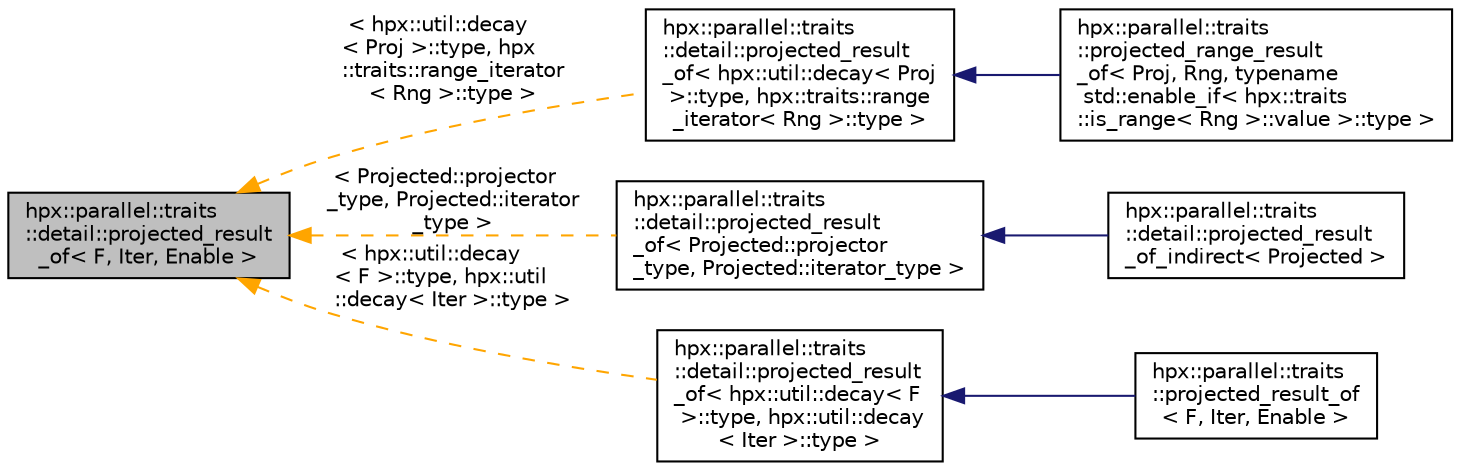 digraph "hpx::parallel::traits::detail::projected_result_of&lt; F, Iter, Enable &gt;"
{
  edge [fontname="Helvetica",fontsize="10",labelfontname="Helvetica",labelfontsize="10"];
  node [fontname="Helvetica",fontsize="10",shape=record];
  rankdir="LR";
  Node0 [label="hpx::parallel::traits\l::detail::projected_result\l_of\< F, Iter, Enable \>",height=0.2,width=0.4,color="black", fillcolor="grey75", style="filled", fontcolor="black"];
  Node0 -> Node1 [dir="back",color="orange",fontsize="10",style="dashed",label=" \< hpx::util::decay\l\< Proj \>::type, hpx\l::traits::range_iterator\l\< Rng \>::type \>" ,fontname="Helvetica"];
  Node1 [label="hpx::parallel::traits\l::detail::projected_result\l_of\< hpx::util::decay\< Proj\l \>::type, hpx::traits::range\l_iterator\< Rng \>::type \>",height=0.2,width=0.4,color="black", fillcolor="white", style="filled",URL="$de/d39/structhpx_1_1parallel_1_1traits_1_1detail_1_1projected__result__of.html"];
  Node1 -> Node2 [dir="back",color="midnightblue",fontsize="10",style="solid",fontname="Helvetica"];
  Node2 [label="hpx::parallel::traits\l::projected_range_result\l_of\< Proj, Rng, typename\l std::enable_if\< hpx::traits\l::is_range\< Rng \>::value \>::type \>",height=0.2,width=0.4,color="black", fillcolor="white", style="filled",URL="$d5/da3/structhpx_1_1parallel_1_1traits_1_1projected__range__result__of_3_01_proj_00_01_rng_00_01typenama811c02b63dce2ac73b53ca74648d532.html"];
  Node0 -> Node3 [dir="back",color="orange",fontsize="10",style="dashed",label=" \< Projected::projector\l_type, Projected::iterator\l_type \>" ,fontname="Helvetica"];
  Node3 [label="hpx::parallel::traits\l::detail::projected_result\l_of\< Projected::projector\l_type, Projected::iterator_type \>",height=0.2,width=0.4,color="black", fillcolor="white", style="filled",URL="$de/d39/structhpx_1_1parallel_1_1traits_1_1detail_1_1projected__result__of.html"];
  Node3 -> Node4 [dir="back",color="midnightblue",fontsize="10",style="solid",fontname="Helvetica"];
  Node4 [label="hpx::parallel::traits\l::detail::projected_result\l_of_indirect\< Projected \>",height=0.2,width=0.4,color="black", fillcolor="white", style="filled",URL="$d1/de0/structhpx_1_1parallel_1_1traits_1_1detail_1_1projected__result__of__indirect.html"];
  Node0 -> Node5 [dir="back",color="orange",fontsize="10",style="dashed",label=" \< hpx::util::decay\l\< F \>::type, hpx::util\l::decay\< Iter \>::type \>" ,fontname="Helvetica"];
  Node5 [label="hpx::parallel::traits\l::detail::projected_result\l_of\< hpx::util::decay\< F\l \>::type, hpx::util::decay\l\< Iter \>::type \>",height=0.2,width=0.4,color="black", fillcolor="white", style="filled",URL="$de/d39/structhpx_1_1parallel_1_1traits_1_1detail_1_1projected__result__of.html"];
  Node5 -> Node6 [dir="back",color="midnightblue",fontsize="10",style="solid",fontname="Helvetica"];
  Node6 [label="hpx::parallel::traits\l::projected_result_of\l\< F, Iter, Enable \>",height=0.2,width=0.4,color="black", fillcolor="white", style="filled",URL="$d3/d0e/structhpx_1_1parallel_1_1traits_1_1projected__result__of.html"];
}
